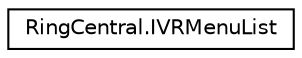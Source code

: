 digraph "Graphical Class Hierarchy"
{
 // LATEX_PDF_SIZE
  edge [fontname="Helvetica",fontsize="10",labelfontname="Helvetica",labelfontsize="10"];
  node [fontname="Helvetica",fontsize="10",shape=record];
  rankdir="LR";
  Node0 [label="RingCentral.IVRMenuList",height=0.2,width=0.4,color="black", fillcolor="white", style="filled",URL="$classRingCentral_1_1IVRMenuList.html",tooltip=" "];
}
